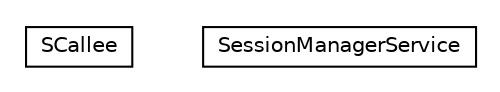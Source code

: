 #!/usr/local/bin/dot
#
# Class diagram 
# Generated by UMLGraph version R5_6-24-gf6e263 (http://www.umlgraph.org/)
#

digraph G {
	edge [fontname="Helvetica",fontsize=10,labelfontname="Helvetica",labelfontsize=10];
	node [fontname="Helvetica",fontsize=10,shape=plaintext];
	nodesep=0.25;
	ranksep=0.5;
	// org.universAAL.security.session.manager.service.SCallee
	c482 [label=<<table title="org.universAAL.security.session.manager.service.SCallee" border="0" cellborder="1" cellspacing="0" cellpadding="2" port="p" href="./SCallee.html">
		<tr><td><table border="0" cellspacing="0" cellpadding="1">
<tr><td align="center" balign="center"> SCallee </td></tr>
		</table></td></tr>
		</table>>, URL="./SCallee.html", fontname="Helvetica", fontcolor="black", fontsize=10.0];
	// org.universAAL.security.session.manager.service.SessionManagerService
	c483 [label=<<table title="org.universAAL.security.session.manager.service.SessionManagerService" border="0" cellborder="1" cellspacing="0" cellpadding="2" port="p" href="./SessionManagerService.html">
		<tr><td><table border="0" cellspacing="0" cellpadding="1">
<tr><td align="center" balign="center"> SessionManagerService </td></tr>
		</table></td></tr>
		</table>>, URL="./SessionManagerService.html", fontname="Helvetica", fontcolor="black", fontsize=10.0];
}

